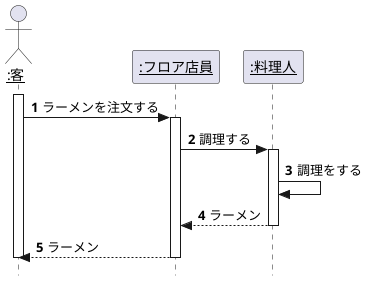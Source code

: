 @startuml 演習4-1
hide footbox
autonumber
' 厳密なUMLに準拠する
skinparam style strictuml
actor "<u>:客</u>" as cumstmer
participant "<u>:フロア店員</u>" as clerk
participant "<u>:料理人</u>" as cook

activate cumstmer
    cumstmer -> clerk: ラーメンを注文する
    activate clerk
        clerk -> cook: 調理する
        activate cook
        cook -> cook: 調理をする
         clerk <-- cook: ラーメン
        deactivate cook
            cumstmer <-- clerk: ラーメン
    deactivate clerk
deactivate cumstmer

@enduml